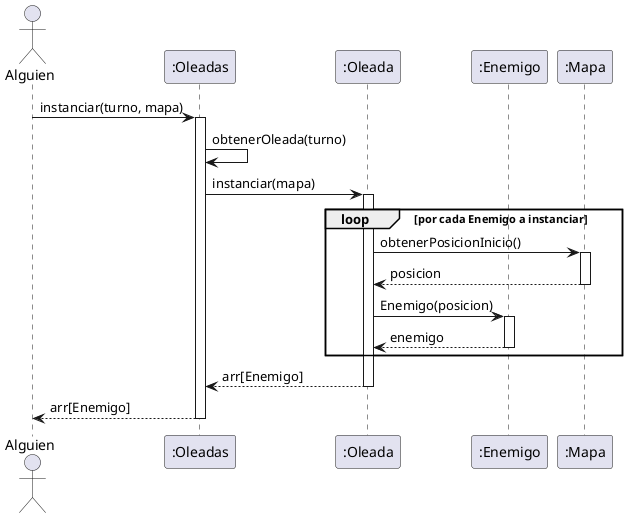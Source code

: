 @startuml

Actor Alguien as sis

participant ":Oleadas" as oleadas
participant ":Oleada" as oleada
participant ":Enemigo" as enemy
participant ":Mapa" as mapa


sis-> oleadas: instanciar(turno, mapa)
activate oleadas
oleadas-> oleadas: obtenerOleada(turno)


oleadas-> oleada: instanciar(mapa)
activate oleada
loop por cada Enemigo a instanciar
oleada->mapa: obtenerPosicionInicio()
activate mapa
mapa --> oleada : posicion
deactivate mapa

oleada-> enemy: Enemigo(posicion)
activate enemy

enemy --> oleada: enemigo
deactivate enemy

end
oleada --> oleadas: arr[Enemigo]
deactivate oleada

oleadas--> sis: arr[Enemigo]
deactivate oleadas

@enduml